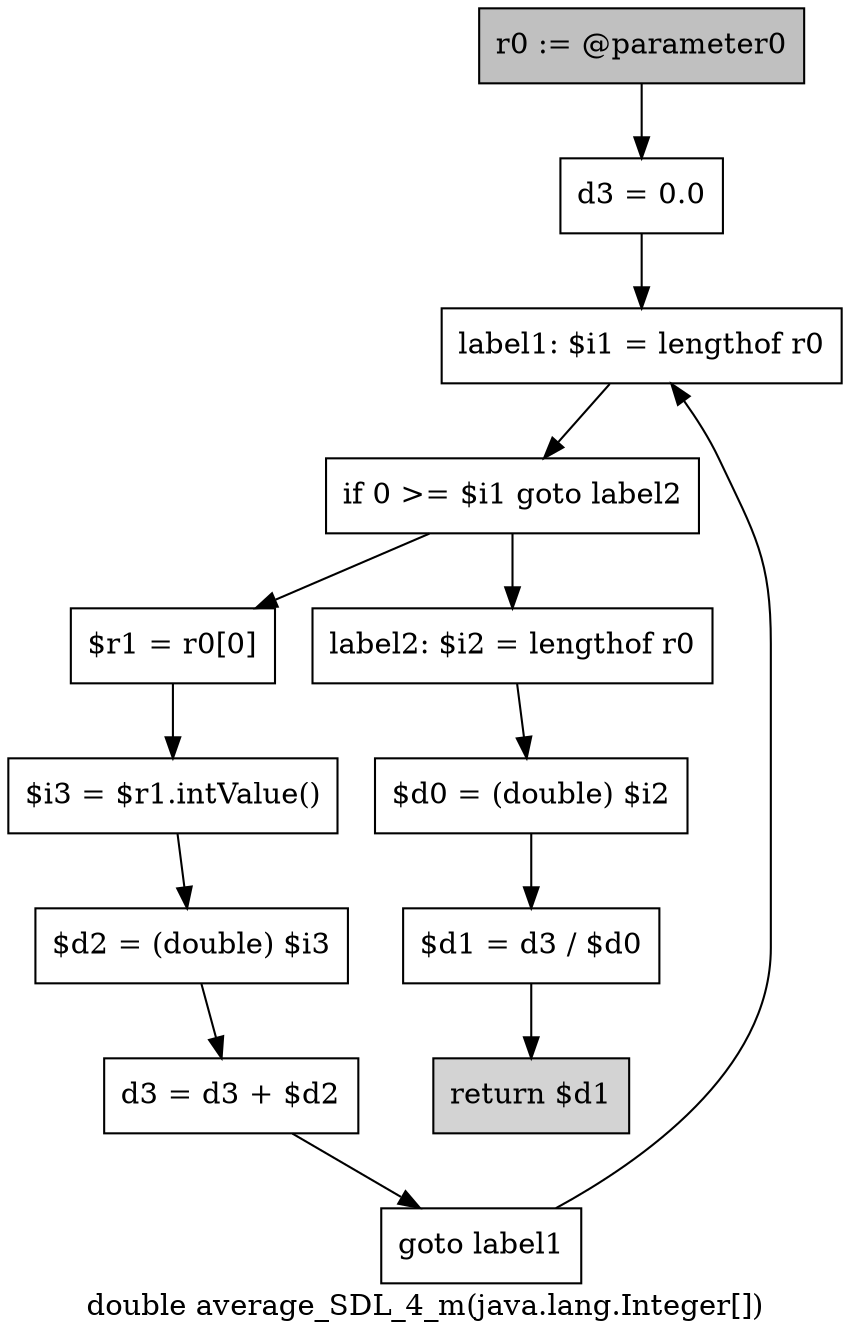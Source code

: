 digraph "double average_SDL_4_m(java.lang.Integer[])" {
    label="double average_SDL_4_m(java.lang.Integer[])";
    node [shape=box];
    "0" [style=filled,fillcolor=gray,label="r0 := @parameter0",];
    "1" [label="d3 = 0.0",];
    "0"->"1";
    "2" [label="label1: $i1 = lengthof r0",];
    "1"->"2";
    "3" [label="if 0 >= $i1 goto label2",];
    "2"->"3";
    "4" [label="$r1 = r0[0]",];
    "3"->"4";
    "9" [label="label2: $i2 = lengthof r0",];
    "3"->"9";
    "5" [label="$i3 = $r1.intValue()",];
    "4"->"5";
    "6" [label="$d2 = (double) $i3",];
    "5"->"6";
    "7" [label="d3 = d3 + $d2",];
    "6"->"7";
    "8" [label="goto label1",];
    "7"->"8";
    "8"->"2";
    "10" [label="$d0 = (double) $i2",];
    "9"->"10";
    "11" [label="$d1 = d3 / $d0",];
    "10"->"11";
    "12" [style=filled,fillcolor=lightgray,label="return $d1",];
    "11"->"12";
}
